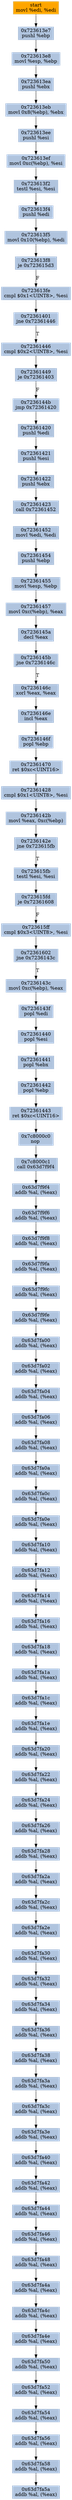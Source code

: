 digraph G {
node[shape=rectangle,style=filled,fillcolor=lightsteelblue,color=lightsteelblue]
bgcolor="transparent"
a0x723613e5movl_edi_edi[label="start\nmovl %edi, %edi",color="lightgrey",fillcolor="orange"];
a0x723613e7pushl_ebp[label="0x723613e7\npushl %ebp"];
a0x723613e8movl_esp_ebp[label="0x723613e8\nmovl %esp, %ebp"];
a0x723613eapushl_ebx[label="0x723613ea\npushl %ebx"];
a0x723613ebmovl_0x8ebp__ebx[label="0x723613eb\nmovl 0x8(%ebp), %ebx"];
a0x723613eepushl_esi[label="0x723613ee\npushl %esi"];
a0x723613efmovl_0xcebp__esi[label="0x723613ef\nmovl 0xc(%ebp), %esi"];
a0x723613f2testl_esi_esi[label="0x723613f2\ntestl %esi, %esi"];
a0x723613f4pushl_edi[label="0x723613f4\npushl %edi"];
a0x723613f5movl_0x10ebp__edi[label="0x723613f5\nmovl 0x10(%ebp), %edi"];
a0x723613f8je_0x723615d3[label="0x723613f8\nje 0x723615d3"];
a0x723613fecmpl_0x1UINT8_esi[label="0x723613fe\ncmpl $0x1<UINT8>, %esi"];
a0x72361401jne_0x72361446[label="0x72361401\njne 0x72361446"];
a0x72361446cmpl_0x2UINT8_esi[label="0x72361446\ncmpl $0x2<UINT8>, %esi"];
a0x72361449je_0x72361403[label="0x72361449\nje 0x72361403"];
a0x7236144bjmp_0x72361420[label="0x7236144b\njmp 0x72361420"];
a0x72361420pushl_edi[label="0x72361420\npushl %edi"];
a0x72361421pushl_esi[label="0x72361421\npushl %esi"];
a0x72361422pushl_ebx[label="0x72361422\npushl %ebx"];
a0x72361423call_0x72361452[label="0x72361423\ncall 0x72361452"];
a0x72361452movl_edi_edi[label="0x72361452\nmovl %edi, %edi"];
a0x72361454pushl_ebp[label="0x72361454\npushl %ebp"];
a0x72361455movl_esp_ebp[label="0x72361455\nmovl %esp, %ebp"];
a0x72361457movl_0xcebp__eax[label="0x72361457\nmovl 0xc(%ebp), %eax"];
a0x7236145adecl_eax[label="0x7236145a\ndecl %eax"];
a0x7236145bjne_0x7236146c[label="0x7236145b\njne 0x7236146c"];
a0x7236146cxorl_eax_eax[label="0x7236146c\nxorl %eax, %eax"];
a0x7236146eincl_eax[label="0x7236146e\nincl %eax"];
a0x7236146fpopl_ebp[label="0x7236146f\npopl %ebp"];
a0x72361470ret_0xcUINT16[label="0x72361470\nret $0xc<UINT16>"];
a0x72361428cmpl_0x1UINT8_esi[label="0x72361428\ncmpl $0x1<UINT8>, %esi"];
a0x7236142bmovl_eax_0xcebp_[label="0x7236142b\nmovl %eax, 0xc(%ebp)"];
a0x7236142ejne_0x723615fb[label="0x7236142e\njne 0x723615fb"];
a0x723615fbtestl_esi_esi[label="0x723615fb\ntestl %esi, %esi"];
a0x723615fdje_0x72361608[label="0x723615fd\nje 0x72361608"];
a0x723615ffcmpl_0x3UINT8_esi[label="0x723615ff\ncmpl $0x3<UINT8>, %esi"];
a0x72361602jne_0x7236143c[label="0x72361602\njne 0x7236143c"];
a0x7236143cmovl_0xcebp__eax[label="0x7236143c\nmovl 0xc(%ebp), %eax"];
a0x7236143fpopl_edi[label="0x7236143f\npopl %edi"];
a0x72361440popl_esi[label="0x72361440\npopl %esi"];
a0x72361441popl_ebx[label="0x72361441\npopl %ebx"];
a0x72361442popl_ebp[label="0x72361442\npopl %ebp"];
a0x72361443ret_0xcUINT16[label="0x72361443\nret $0xc<UINT16>"];
a0x7c8000c0nop_[label="0x7c8000c0\nnop "];
a0x7c8000c1call_0x63d7f9f4[label="0x7c8000c1\ncall 0x63d7f9f4"];
a0x63d7f9f4addb_al_eax_[label="0x63d7f9f4\naddb %al, (%eax)"];
a0x63d7f9f6addb_al_eax_[label="0x63d7f9f6\naddb %al, (%eax)"];
a0x63d7f9f8addb_al_eax_[label="0x63d7f9f8\naddb %al, (%eax)"];
a0x63d7f9faaddb_al_eax_[label="0x63d7f9fa\naddb %al, (%eax)"];
a0x63d7f9fcaddb_al_eax_[label="0x63d7f9fc\naddb %al, (%eax)"];
a0x63d7f9feaddb_al_eax_[label="0x63d7f9fe\naddb %al, (%eax)"];
a0x63d7fa00addb_al_eax_[label="0x63d7fa00\naddb %al, (%eax)"];
a0x63d7fa02addb_al_eax_[label="0x63d7fa02\naddb %al, (%eax)"];
a0x63d7fa04addb_al_eax_[label="0x63d7fa04\naddb %al, (%eax)"];
a0x63d7fa06addb_al_eax_[label="0x63d7fa06\naddb %al, (%eax)"];
a0x63d7fa08addb_al_eax_[label="0x63d7fa08\naddb %al, (%eax)"];
a0x63d7fa0aaddb_al_eax_[label="0x63d7fa0a\naddb %al, (%eax)"];
a0x63d7fa0caddb_al_eax_[label="0x63d7fa0c\naddb %al, (%eax)"];
a0x63d7fa0eaddb_al_eax_[label="0x63d7fa0e\naddb %al, (%eax)"];
a0x63d7fa10addb_al_eax_[label="0x63d7fa10\naddb %al, (%eax)"];
a0x63d7fa12addb_al_eax_[label="0x63d7fa12\naddb %al, (%eax)"];
a0x63d7fa14addb_al_eax_[label="0x63d7fa14\naddb %al, (%eax)"];
a0x63d7fa16addb_al_eax_[label="0x63d7fa16\naddb %al, (%eax)"];
a0x63d7fa18addb_al_eax_[label="0x63d7fa18\naddb %al, (%eax)"];
a0x63d7fa1aaddb_al_eax_[label="0x63d7fa1a\naddb %al, (%eax)"];
a0x63d7fa1caddb_al_eax_[label="0x63d7fa1c\naddb %al, (%eax)"];
a0x63d7fa1eaddb_al_eax_[label="0x63d7fa1e\naddb %al, (%eax)"];
a0x63d7fa20addb_al_eax_[label="0x63d7fa20\naddb %al, (%eax)"];
a0x63d7fa22addb_al_eax_[label="0x63d7fa22\naddb %al, (%eax)"];
a0x63d7fa24addb_al_eax_[label="0x63d7fa24\naddb %al, (%eax)"];
a0x63d7fa26addb_al_eax_[label="0x63d7fa26\naddb %al, (%eax)"];
a0x63d7fa28addb_al_eax_[label="0x63d7fa28\naddb %al, (%eax)"];
a0x63d7fa2aaddb_al_eax_[label="0x63d7fa2a\naddb %al, (%eax)"];
a0x63d7fa2caddb_al_eax_[label="0x63d7fa2c\naddb %al, (%eax)"];
a0x63d7fa2eaddb_al_eax_[label="0x63d7fa2e\naddb %al, (%eax)"];
a0x63d7fa30addb_al_eax_[label="0x63d7fa30\naddb %al, (%eax)"];
a0x63d7fa32addb_al_eax_[label="0x63d7fa32\naddb %al, (%eax)"];
a0x63d7fa34addb_al_eax_[label="0x63d7fa34\naddb %al, (%eax)"];
a0x63d7fa36addb_al_eax_[label="0x63d7fa36\naddb %al, (%eax)"];
a0x63d7fa38addb_al_eax_[label="0x63d7fa38\naddb %al, (%eax)"];
a0x63d7fa3aaddb_al_eax_[label="0x63d7fa3a\naddb %al, (%eax)"];
a0x63d7fa3caddb_al_eax_[label="0x63d7fa3c\naddb %al, (%eax)"];
a0x63d7fa3eaddb_al_eax_[label="0x63d7fa3e\naddb %al, (%eax)"];
a0x63d7fa40addb_al_eax_[label="0x63d7fa40\naddb %al, (%eax)"];
a0x63d7fa42addb_al_eax_[label="0x63d7fa42\naddb %al, (%eax)"];
a0x63d7fa44addb_al_eax_[label="0x63d7fa44\naddb %al, (%eax)"];
a0x63d7fa46addb_al_eax_[label="0x63d7fa46\naddb %al, (%eax)"];
a0x63d7fa48addb_al_eax_[label="0x63d7fa48\naddb %al, (%eax)"];
a0x63d7fa4aaddb_al_eax_[label="0x63d7fa4a\naddb %al, (%eax)"];
a0x63d7fa4caddb_al_eax_[label="0x63d7fa4c\naddb %al, (%eax)"];
a0x63d7fa4eaddb_al_eax_[label="0x63d7fa4e\naddb %al, (%eax)"];
a0x63d7fa50addb_al_eax_[label="0x63d7fa50\naddb %al, (%eax)"];
a0x63d7fa52addb_al_eax_[label="0x63d7fa52\naddb %al, (%eax)"];
a0x63d7fa54addb_al_eax_[label="0x63d7fa54\naddb %al, (%eax)"];
a0x63d7fa56addb_al_eax_[label="0x63d7fa56\naddb %al, (%eax)"];
a0x63d7fa58addb_al_eax_[label="0x63d7fa58\naddb %al, (%eax)"];
a0x63d7fa5aaddb_al_eax_[label="0x63d7fa5a\naddb %al, (%eax)"];
a0x723613e5movl_edi_edi -> a0x723613e7pushl_ebp [color="#000000"];
a0x723613e7pushl_ebp -> a0x723613e8movl_esp_ebp [color="#000000"];
a0x723613e8movl_esp_ebp -> a0x723613eapushl_ebx [color="#000000"];
a0x723613eapushl_ebx -> a0x723613ebmovl_0x8ebp__ebx [color="#000000"];
a0x723613ebmovl_0x8ebp__ebx -> a0x723613eepushl_esi [color="#000000"];
a0x723613eepushl_esi -> a0x723613efmovl_0xcebp__esi [color="#000000"];
a0x723613efmovl_0xcebp__esi -> a0x723613f2testl_esi_esi [color="#000000"];
a0x723613f2testl_esi_esi -> a0x723613f4pushl_edi [color="#000000"];
a0x723613f4pushl_edi -> a0x723613f5movl_0x10ebp__edi [color="#000000"];
a0x723613f5movl_0x10ebp__edi -> a0x723613f8je_0x723615d3 [color="#000000"];
a0x723613f8je_0x723615d3 -> a0x723613fecmpl_0x1UINT8_esi [color="#000000",label="F"];
a0x723613fecmpl_0x1UINT8_esi -> a0x72361401jne_0x72361446 [color="#000000"];
a0x72361401jne_0x72361446 -> a0x72361446cmpl_0x2UINT8_esi [color="#000000",label="T"];
a0x72361446cmpl_0x2UINT8_esi -> a0x72361449je_0x72361403 [color="#000000"];
a0x72361449je_0x72361403 -> a0x7236144bjmp_0x72361420 [color="#000000",label="F"];
a0x7236144bjmp_0x72361420 -> a0x72361420pushl_edi [color="#000000"];
a0x72361420pushl_edi -> a0x72361421pushl_esi [color="#000000"];
a0x72361421pushl_esi -> a0x72361422pushl_ebx [color="#000000"];
a0x72361422pushl_ebx -> a0x72361423call_0x72361452 [color="#000000"];
a0x72361423call_0x72361452 -> a0x72361452movl_edi_edi [color="#000000"];
a0x72361452movl_edi_edi -> a0x72361454pushl_ebp [color="#000000"];
a0x72361454pushl_ebp -> a0x72361455movl_esp_ebp [color="#000000"];
a0x72361455movl_esp_ebp -> a0x72361457movl_0xcebp__eax [color="#000000"];
a0x72361457movl_0xcebp__eax -> a0x7236145adecl_eax [color="#000000"];
a0x7236145adecl_eax -> a0x7236145bjne_0x7236146c [color="#000000"];
a0x7236145bjne_0x7236146c -> a0x7236146cxorl_eax_eax [color="#000000",label="T"];
a0x7236146cxorl_eax_eax -> a0x7236146eincl_eax [color="#000000"];
a0x7236146eincl_eax -> a0x7236146fpopl_ebp [color="#000000"];
a0x7236146fpopl_ebp -> a0x72361470ret_0xcUINT16 [color="#000000"];
a0x72361470ret_0xcUINT16 -> a0x72361428cmpl_0x1UINT8_esi [color="#000000"];
a0x72361428cmpl_0x1UINT8_esi -> a0x7236142bmovl_eax_0xcebp_ [color="#000000"];
a0x7236142bmovl_eax_0xcebp_ -> a0x7236142ejne_0x723615fb [color="#000000"];
a0x7236142ejne_0x723615fb -> a0x723615fbtestl_esi_esi [color="#000000",label="T"];
a0x723615fbtestl_esi_esi -> a0x723615fdje_0x72361608 [color="#000000"];
a0x723615fdje_0x72361608 -> a0x723615ffcmpl_0x3UINT8_esi [color="#000000",label="F"];
a0x723615ffcmpl_0x3UINT8_esi -> a0x72361602jne_0x7236143c [color="#000000"];
a0x72361602jne_0x7236143c -> a0x7236143cmovl_0xcebp__eax [color="#000000",label="T"];
a0x7236143cmovl_0xcebp__eax -> a0x7236143fpopl_edi [color="#000000"];
a0x7236143fpopl_edi -> a0x72361440popl_esi [color="#000000"];
a0x72361440popl_esi -> a0x72361441popl_ebx [color="#000000"];
a0x72361441popl_ebx -> a0x72361442popl_ebp [color="#000000"];
a0x72361442popl_ebp -> a0x72361443ret_0xcUINT16 [color="#000000"];
a0x72361443ret_0xcUINT16 -> a0x7c8000c0nop_ [color="#000000"];
a0x7c8000c0nop_ -> a0x7c8000c1call_0x63d7f9f4 [color="#000000"];
a0x7c8000c1call_0x63d7f9f4 -> a0x63d7f9f4addb_al_eax_ [color="#000000"];
a0x63d7f9f4addb_al_eax_ -> a0x63d7f9f6addb_al_eax_ [color="#000000"];
a0x63d7f9f6addb_al_eax_ -> a0x63d7f9f8addb_al_eax_ [color="#000000"];
a0x63d7f9f8addb_al_eax_ -> a0x63d7f9faaddb_al_eax_ [color="#000000"];
a0x63d7f9faaddb_al_eax_ -> a0x63d7f9fcaddb_al_eax_ [color="#000000"];
a0x63d7f9fcaddb_al_eax_ -> a0x63d7f9feaddb_al_eax_ [color="#000000"];
a0x63d7f9feaddb_al_eax_ -> a0x63d7fa00addb_al_eax_ [color="#000000"];
a0x63d7fa00addb_al_eax_ -> a0x63d7fa02addb_al_eax_ [color="#000000"];
a0x63d7fa02addb_al_eax_ -> a0x63d7fa04addb_al_eax_ [color="#000000"];
a0x63d7fa04addb_al_eax_ -> a0x63d7fa06addb_al_eax_ [color="#000000"];
a0x63d7fa06addb_al_eax_ -> a0x63d7fa08addb_al_eax_ [color="#000000"];
a0x63d7fa08addb_al_eax_ -> a0x63d7fa0aaddb_al_eax_ [color="#000000"];
a0x63d7fa0aaddb_al_eax_ -> a0x63d7fa0caddb_al_eax_ [color="#000000"];
a0x63d7fa0caddb_al_eax_ -> a0x63d7fa0eaddb_al_eax_ [color="#000000"];
a0x63d7fa0eaddb_al_eax_ -> a0x63d7fa10addb_al_eax_ [color="#000000"];
a0x63d7fa10addb_al_eax_ -> a0x63d7fa12addb_al_eax_ [color="#000000"];
a0x63d7fa12addb_al_eax_ -> a0x63d7fa14addb_al_eax_ [color="#000000"];
a0x63d7fa14addb_al_eax_ -> a0x63d7fa16addb_al_eax_ [color="#000000"];
a0x63d7fa16addb_al_eax_ -> a0x63d7fa18addb_al_eax_ [color="#000000"];
a0x63d7fa18addb_al_eax_ -> a0x63d7fa1aaddb_al_eax_ [color="#000000"];
a0x63d7fa1aaddb_al_eax_ -> a0x63d7fa1caddb_al_eax_ [color="#000000"];
a0x63d7fa1caddb_al_eax_ -> a0x63d7fa1eaddb_al_eax_ [color="#000000"];
a0x63d7fa1eaddb_al_eax_ -> a0x63d7fa20addb_al_eax_ [color="#000000"];
a0x63d7fa20addb_al_eax_ -> a0x63d7fa22addb_al_eax_ [color="#000000"];
a0x63d7fa22addb_al_eax_ -> a0x63d7fa24addb_al_eax_ [color="#000000"];
a0x63d7fa24addb_al_eax_ -> a0x63d7fa26addb_al_eax_ [color="#000000"];
a0x63d7fa26addb_al_eax_ -> a0x63d7fa28addb_al_eax_ [color="#000000"];
a0x63d7fa28addb_al_eax_ -> a0x63d7fa2aaddb_al_eax_ [color="#000000"];
a0x63d7fa2aaddb_al_eax_ -> a0x63d7fa2caddb_al_eax_ [color="#000000"];
a0x63d7fa2caddb_al_eax_ -> a0x63d7fa2eaddb_al_eax_ [color="#000000"];
a0x63d7fa2eaddb_al_eax_ -> a0x63d7fa30addb_al_eax_ [color="#000000"];
a0x63d7fa30addb_al_eax_ -> a0x63d7fa32addb_al_eax_ [color="#000000"];
a0x63d7fa32addb_al_eax_ -> a0x63d7fa34addb_al_eax_ [color="#000000"];
a0x63d7fa34addb_al_eax_ -> a0x63d7fa36addb_al_eax_ [color="#000000"];
a0x63d7fa36addb_al_eax_ -> a0x63d7fa38addb_al_eax_ [color="#000000"];
a0x63d7fa38addb_al_eax_ -> a0x63d7fa3aaddb_al_eax_ [color="#000000"];
a0x63d7fa3aaddb_al_eax_ -> a0x63d7fa3caddb_al_eax_ [color="#000000"];
a0x63d7fa3caddb_al_eax_ -> a0x63d7fa3eaddb_al_eax_ [color="#000000"];
a0x63d7fa3eaddb_al_eax_ -> a0x63d7fa40addb_al_eax_ [color="#000000"];
a0x63d7fa40addb_al_eax_ -> a0x63d7fa42addb_al_eax_ [color="#000000"];
a0x63d7fa42addb_al_eax_ -> a0x63d7fa44addb_al_eax_ [color="#000000"];
a0x63d7fa44addb_al_eax_ -> a0x63d7fa46addb_al_eax_ [color="#000000"];
a0x63d7fa46addb_al_eax_ -> a0x63d7fa48addb_al_eax_ [color="#000000"];
a0x63d7fa48addb_al_eax_ -> a0x63d7fa4aaddb_al_eax_ [color="#000000"];
a0x63d7fa4aaddb_al_eax_ -> a0x63d7fa4caddb_al_eax_ [color="#000000"];
a0x63d7fa4caddb_al_eax_ -> a0x63d7fa4eaddb_al_eax_ [color="#000000"];
a0x63d7fa4eaddb_al_eax_ -> a0x63d7fa50addb_al_eax_ [color="#000000"];
a0x63d7fa50addb_al_eax_ -> a0x63d7fa52addb_al_eax_ [color="#000000"];
a0x63d7fa52addb_al_eax_ -> a0x63d7fa54addb_al_eax_ [color="#000000"];
a0x63d7fa54addb_al_eax_ -> a0x63d7fa56addb_al_eax_ [color="#000000"];
a0x63d7fa56addb_al_eax_ -> a0x63d7fa58addb_al_eax_ [color="#000000"];
a0x63d7fa58addb_al_eax_ -> a0x63d7fa5aaddb_al_eax_ [color="#000000"];
}
